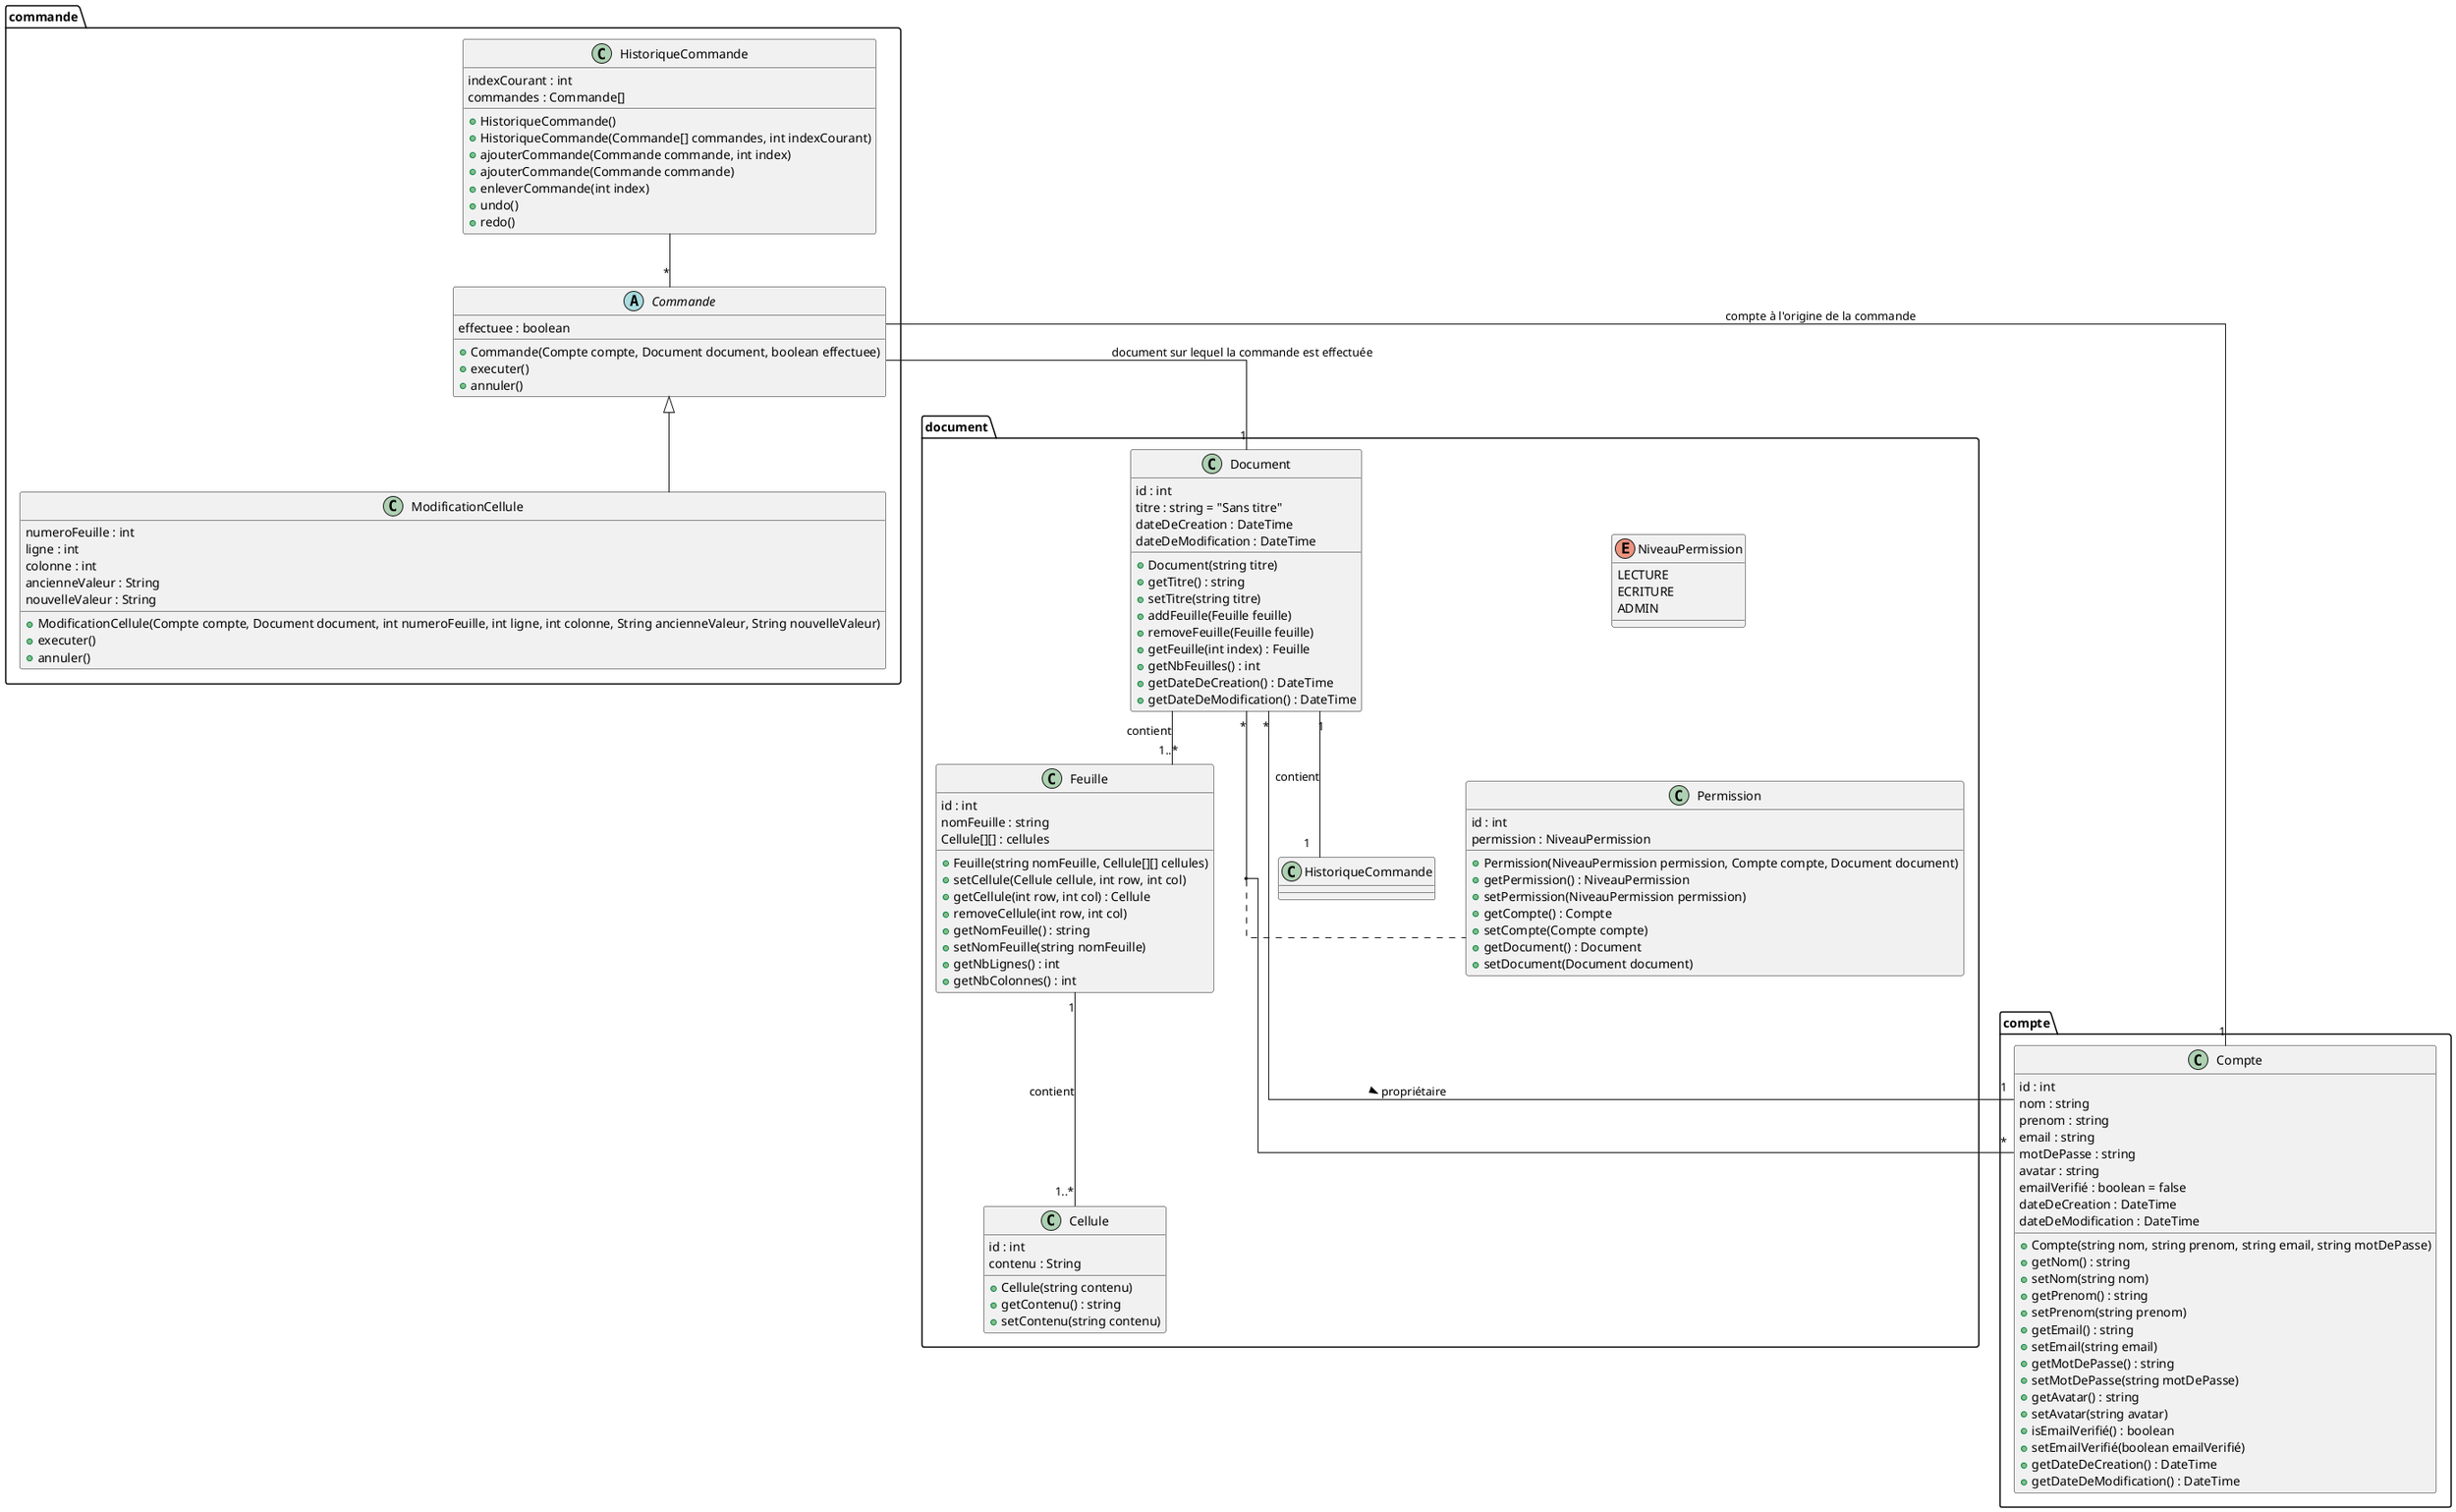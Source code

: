 @startuml diagramme de classe principale
skinparam linetype ortho

namespace compte {
    class Compte {
        id : int
        nom : string
        prenom : string
        email : string
        motDePasse : string
        avatar : string
        emailVerifié : boolean = false
        dateDeCreation : DateTime
        dateDeModification : DateTime
        + Compte(string nom, string prenom, string email, string motDePasse)
        + getNom() : string
        + setNom(string nom)
        + getPrenom() : string
        + setPrenom(string prenom)
        + getEmail() : string
        + setEmail(string email)
        + getMotDePasse() : string
        + setMotDePasse(string motDePasse)
        + getAvatar() : string
        + setAvatar(string avatar)
        + isEmailVerifié() : boolean
        + setEmailVerifié(boolean emailVerifié)
        + getDateDeCreation() : DateTime
        + getDateDeModification() : DateTime
    }
}

namespace document {
    enum NiveauPermission {
        LECTURE
        ECRITURE
        ADMIN
    }

    class Permission {
        id : int
        permission : NiveauPermission
        + Permission(NiveauPermission permission, Compte compte, Document document)
        + getPermission() : NiveauPermission
        + setPermission(NiveauPermission permission)
        + getCompte() : Compte
        + setCompte(Compte compte)
        + getDocument() : Document
        + setDocument(Document document)
    }

    class Cellule {
        id : int
        contenu : String
        + Cellule(string contenu)
        + getContenu() : string
        + setContenu(string contenu)
    }

    class Feuille {
        id : int
        nomFeuille : string
        Cellule[][] : cellules
        + Feuille(string nomFeuille, Cellule[][] cellules)
        + setCellule(Cellule cellule, int row, int col)
        + getCellule(int row, int col) : Cellule
        + removeCellule(int row, int col)
        + getNomFeuille() : string
        + setNomFeuille(string nomFeuille)
        + getNbLignes() : int
        + getNbColonnes() : int
    }
    Feuille "1" -- "1..*" Cellule : contient

    class Document {
        id : int
        titre : string = "Sans titre"
        dateDeCreation : DateTime
        dateDeModification : DateTime
        + Document(string titre)
        + getTitre() : string
        + setTitre(string titre)
        + addFeuille(Feuille feuille)
        + removeFeuille(Feuille feuille)
        + getFeuille(int index) : Feuille
        + getNbFeuilles() : int
        + getDateDeCreation() : DateTime
        + getDateDeModification() : DateTime
    }
    Document "*" -- "*" Compte
    (Document,Compte) .. Permission
    Document "*" -- "1" Compte : propriétaire >
    Document -- "1..*" Feuille : contient
    Document "1" -- "1" HistoriqueCommande : contient
}


namespace commande {
    abstract Commande {
        effectuee : boolean
        + Commande(Compte compte, Document document, boolean effectuee)
        + executer()
        + annuler()
    }

    Commande -- "1" Compte : compte à l'origine de la commande
    Commande -- "1" Document : document sur lequel la commande est effectuée

    class HistoriqueCommande {
        indexCourant : int
        commandes : Commande[]
        + HistoriqueCommande()
        + HistoriqueCommande(Commande[] commandes, int indexCourant)
        + ajouterCommande(Commande commande, int index)
        + ajouterCommande(Commande commande)
        + enleverCommande(int index)
        + undo()
        + redo()
    }
    HistoriqueCommande -- "*" Commande

    class ModificationCellule extends Commande {
        numeroFeuille : int
        ligne : int
        colonne : int
        ancienneValeur : String
        nouvelleValeur : String
        + ModificationCellule(Compte compte, Document document, int numeroFeuille, int ligne, int colonne, String ancienneValeur, String nouvelleValeur)
        + executer()
        + annuler()
    }
}
@enduml
